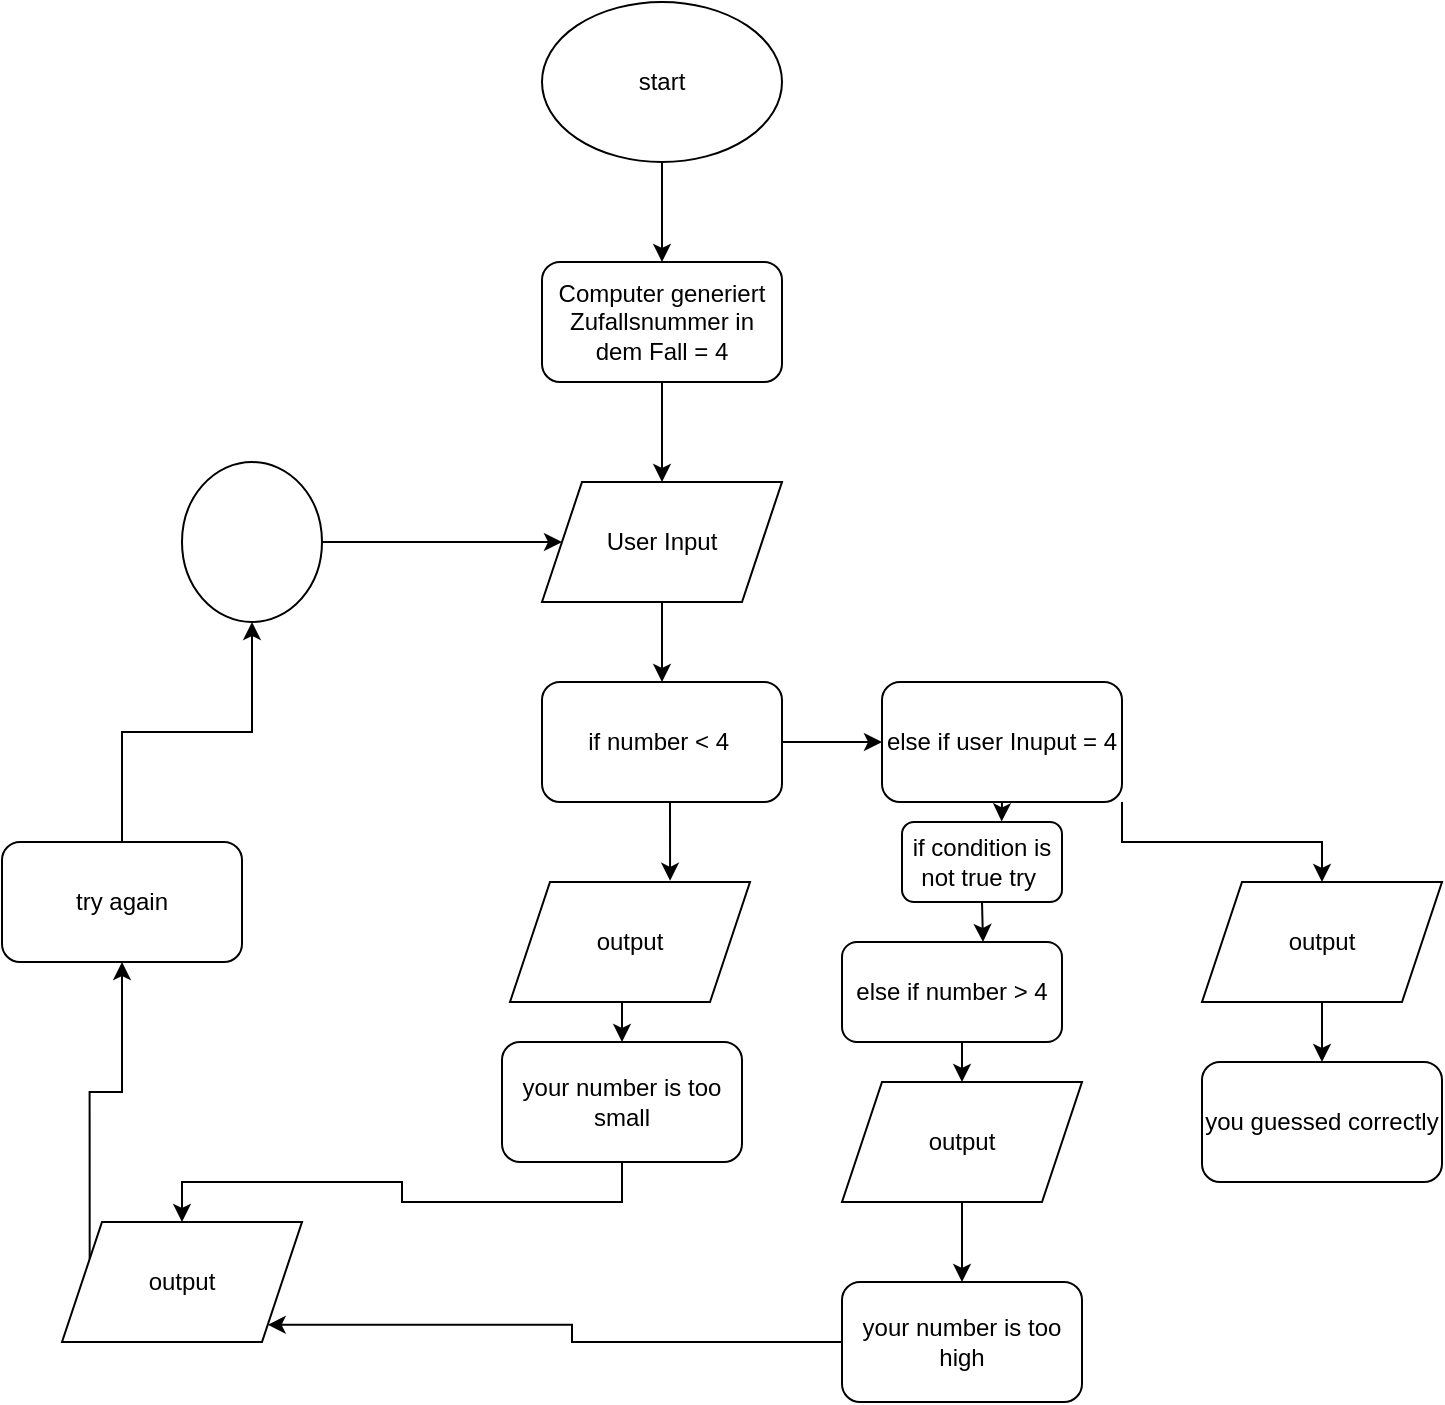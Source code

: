 <mxfile version="21.8.2" type="github">
  <diagram name="Seite-1" id="1ZRnNQiE_IGoFQIbgbd3">
    <mxGraphModel dx="1000" dy="1708" grid="1" gridSize="10" guides="1" tooltips="1" connect="1" arrows="1" fold="1" page="1" pageScale="1" pageWidth="827" pageHeight="1169" math="0" shadow="0">
      <root>
        <mxCell id="0" />
        <mxCell id="1" parent="0" />
        <mxCell id="PBfECNtXFe4ZCMvhLGyD-4" style="edgeStyle=orthogonalEdgeStyle;rounded=0;orthogonalLoop=1;jettySize=auto;html=1;entryX=0.5;entryY=0;entryDx=0;entryDy=0;" edge="1" parent="1" source="PBfECNtXFe4ZCMvhLGyD-1" target="PBfECNtXFe4ZCMvhLGyD-3">
          <mxGeometry relative="1" as="geometry" />
        </mxCell>
        <mxCell id="PBfECNtXFe4ZCMvhLGyD-1" value="start" style="ellipse;whiteSpace=wrap;html=1;" vertex="1" parent="1">
          <mxGeometry x="310" y="-760" width="120" height="80" as="geometry" />
        </mxCell>
        <mxCell id="PBfECNtXFe4ZCMvhLGyD-9" style="edgeStyle=orthogonalEdgeStyle;rounded=0;orthogonalLoop=1;jettySize=auto;html=1;exitX=0.5;exitY=1;exitDx=0;exitDy=0;" edge="1" parent="1" source="PBfECNtXFe4ZCMvhLGyD-2" target="PBfECNtXFe4ZCMvhLGyD-7">
          <mxGeometry relative="1" as="geometry" />
        </mxCell>
        <mxCell id="PBfECNtXFe4ZCMvhLGyD-2" value="User Input" style="shape=parallelogram;perimeter=parallelogramPerimeter;whiteSpace=wrap;html=1;fixedSize=1;" vertex="1" parent="1">
          <mxGeometry x="310" y="-520" width="120" height="60" as="geometry" />
        </mxCell>
        <mxCell id="PBfECNtXFe4ZCMvhLGyD-5" style="edgeStyle=orthogonalEdgeStyle;rounded=0;orthogonalLoop=1;jettySize=auto;html=1;exitX=0.5;exitY=1;exitDx=0;exitDy=0;entryX=0.5;entryY=0;entryDx=0;entryDy=0;" edge="1" parent="1" source="PBfECNtXFe4ZCMvhLGyD-3" target="PBfECNtXFe4ZCMvhLGyD-2">
          <mxGeometry relative="1" as="geometry" />
        </mxCell>
        <mxCell id="PBfECNtXFe4ZCMvhLGyD-3" value="Computer generiert Zufallsnummer in dem Fall = 4" style="rounded=1;whiteSpace=wrap;html=1;" vertex="1" parent="1">
          <mxGeometry x="310" y="-630" width="120" height="60" as="geometry" />
        </mxCell>
        <mxCell id="PBfECNtXFe4ZCMvhLGyD-11" style="edgeStyle=orthogonalEdgeStyle;rounded=0;orthogonalLoop=1;jettySize=auto;html=1;exitX=0.5;exitY=1;exitDx=0;exitDy=0;entryX=0.5;entryY=0;entryDx=0;entryDy=0;" edge="1" parent="1" source="PBfECNtXFe4ZCMvhLGyD-6" target="PBfECNtXFe4ZCMvhLGyD-8">
          <mxGeometry relative="1" as="geometry" />
        </mxCell>
        <mxCell id="PBfECNtXFe4ZCMvhLGyD-6" value="output" style="shape=parallelogram;perimeter=parallelogramPerimeter;whiteSpace=wrap;html=1;fixedSize=1;" vertex="1" parent="1">
          <mxGeometry x="294" y="-320" width="120" height="60" as="geometry" />
        </mxCell>
        <mxCell id="PBfECNtXFe4ZCMvhLGyD-13" style="edgeStyle=orthogonalEdgeStyle;rounded=0;orthogonalLoop=1;jettySize=auto;html=1;exitX=1;exitY=0.5;exitDx=0;exitDy=0;entryX=0;entryY=0.5;entryDx=0;entryDy=0;" edge="1" parent="1" source="PBfECNtXFe4ZCMvhLGyD-7">
          <mxGeometry relative="1" as="geometry">
            <mxPoint x="480" y="-390" as="targetPoint" />
          </mxGeometry>
        </mxCell>
        <mxCell id="PBfECNtXFe4ZCMvhLGyD-7" value="if number &amp;lt; 4&amp;nbsp;" style="rounded=1;whiteSpace=wrap;html=1;" vertex="1" parent="1">
          <mxGeometry x="310" y="-420" width="120" height="60" as="geometry" />
        </mxCell>
        <mxCell id="PBfECNtXFe4ZCMvhLGyD-31" style="edgeStyle=orthogonalEdgeStyle;rounded=0;orthogonalLoop=1;jettySize=auto;html=1;exitX=0.5;exitY=1;exitDx=0;exitDy=0;" edge="1" parent="1" source="PBfECNtXFe4ZCMvhLGyD-8" target="PBfECNtXFe4ZCMvhLGyD-29">
          <mxGeometry relative="1" as="geometry" />
        </mxCell>
        <mxCell id="PBfECNtXFe4ZCMvhLGyD-8" value="your number is too small" style="rounded=1;whiteSpace=wrap;html=1;" vertex="1" parent="1">
          <mxGeometry x="290" y="-240" width="120" height="60" as="geometry" />
        </mxCell>
        <mxCell id="PBfECNtXFe4ZCMvhLGyD-10" style="edgeStyle=orthogonalEdgeStyle;rounded=0;orthogonalLoop=1;jettySize=auto;html=1;exitX=0.5;exitY=1;exitDx=0;exitDy=0;entryX=0.667;entryY=-0.01;entryDx=0;entryDy=0;entryPerimeter=0;" edge="1" parent="1" source="PBfECNtXFe4ZCMvhLGyD-7" target="PBfECNtXFe4ZCMvhLGyD-6">
          <mxGeometry relative="1" as="geometry" />
        </mxCell>
        <mxCell id="PBfECNtXFe4ZCMvhLGyD-16" style="edgeStyle=orthogonalEdgeStyle;rounded=0;orthogonalLoop=1;jettySize=auto;html=1;exitX=1;exitY=1;exitDx=0;exitDy=0;entryX=0.5;entryY=0;entryDx=0;entryDy=0;" edge="1" parent="1" source="PBfECNtXFe4ZCMvhLGyD-14" target="PBfECNtXFe4ZCMvhLGyD-15">
          <mxGeometry relative="1" as="geometry" />
        </mxCell>
        <mxCell id="PBfECNtXFe4ZCMvhLGyD-14" value="else if user Inuput = 4" style="rounded=1;whiteSpace=wrap;html=1;" vertex="1" parent="1">
          <mxGeometry x="480" y="-420" width="120" height="60" as="geometry" />
        </mxCell>
        <mxCell id="PBfECNtXFe4ZCMvhLGyD-19" style="edgeStyle=orthogonalEdgeStyle;rounded=0;orthogonalLoop=1;jettySize=auto;html=1;exitX=0.5;exitY=1;exitDx=0;exitDy=0;entryX=0.5;entryY=0;entryDx=0;entryDy=0;" edge="1" parent="1" source="PBfECNtXFe4ZCMvhLGyD-15" target="PBfECNtXFe4ZCMvhLGyD-17">
          <mxGeometry relative="1" as="geometry" />
        </mxCell>
        <mxCell id="PBfECNtXFe4ZCMvhLGyD-15" value="output" style="shape=parallelogram;perimeter=parallelogramPerimeter;whiteSpace=wrap;html=1;fixedSize=1;" vertex="1" parent="1">
          <mxGeometry x="640" y="-320" width="120" height="60" as="geometry" />
        </mxCell>
        <mxCell id="PBfECNtXFe4ZCMvhLGyD-17" value="you guessed correctly" style="rounded=1;whiteSpace=wrap;html=1;" vertex="1" parent="1">
          <mxGeometry x="640" y="-230" width="120" height="60" as="geometry" />
        </mxCell>
        <mxCell id="PBfECNtXFe4ZCMvhLGyD-24" style="edgeStyle=orthogonalEdgeStyle;rounded=0;orthogonalLoop=1;jettySize=auto;html=1;exitX=0.5;exitY=1;exitDx=0;exitDy=0;entryX=0.5;entryY=0;entryDx=0;entryDy=0;" edge="1" parent="1" source="PBfECNtXFe4ZCMvhLGyD-20" target="PBfECNtXFe4ZCMvhLGyD-22">
          <mxGeometry relative="1" as="geometry" />
        </mxCell>
        <mxCell id="PBfECNtXFe4ZCMvhLGyD-20" value="else if number &amp;gt; 4" style="rounded=1;whiteSpace=wrap;html=1;" vertex="1" parent="1">
          <mxGeometry x="460" y="-290" width="110" height="50" as="geometry" />
        </mxCell>
        <mxCell id="PBfECNtXFe4ZCMvhLGyD-27" style="edgeStyle=orthogonalEdgeStyle;rounded=0;orthogonalLoop=1;jettySize=auto;html=1;exitX=0.5;exitY=1;exitDx=0;exitDy=0;entryX=0.5;entryY=0;entryDx=0;entryDy=0;" edge="1" parent="1" source="PBfECNtXFe4ZCMvhLGyD-22" target="PBfECNtXFe4ZCMvhLGyD-25">
          <mxGeometry relative="1" as="geometry" />
        </mxCell>
        <mxCell id="PBfECNtXFe4ZCMvhLGyD-22" value="output" style="shape=parallelogram;perimeter=parallelogramPerimeter;whiteSpace=wrap;html=1;fixedSize=1;" vertex="1" parent="1">
          <mxGeometry x="460" y="-220" width="120" height="60" as="geometry" />
        </mxCell>
        <mxCell id="PBfECNtXFe4ZCMvhLGyD-30" style="edgeStyle=orthogonalEdgeStyle;rounded=0;orthogonalLoop=1;jettySize=auto;html=1;exitX=0;exitY=0.5;exitDx=0;exitDy=0;entryX=1;entryY=1;entryDx=0;entryDy=0;" edge="1" parent="1" source="PBfECNtXFe4ZCMvhLGyD-25" target="PBfECNtXFe4ZCMvhLGyD-29">
          <mxGeometry relative="1" as="geometry" />
        </mxCell>
        <mxCell id="PBfECNtXFe4ZCMvhLGyD-25" value="your number is too high" style="rounded=1;whiteSpace=wrap;html=1;" vertex="1" parent="1">
          <mxGeometry x="460" y="-120" width="120" height="60" as="geometry" />
        </mxCell>
        <mxCell id="PBfECNtXFe4ZCMvhLGyD-33" style="edgeStyle=orthogonalEdgeStyle;rounded=0;orthogonalLoop=1;jettySize=auto;html=1;" edge="1" parent="1" source="PBfECNtXFe4ZCMvhLGyD-28" target="PBfECNtXFe4ZCMvhLGyD-34">
          <mxGeometry relative="1" as="geometry">
            <mxPoint x="190" y="-490" as="targetPoint" />
          </mxGeometry>
        </mxCell>
        <mxCell id="PBfECNtXFe4ZCMvhLGyD-28" value="try again" style="rounded=1;whiteSpace=wrap;html=1;" vertex="1" parent="1">
          <mxGeometry x="40" y="-340" width="120" height="60" as="geometry" />
        </mxCell>
        <mxCell id="PBfECNtXFe4ZCMvhLGyD-32" style="edgeStyle=orthogonalEdgeStyle;rounded=0;orthogonalLoop=1;jettySize=auto;html=1;exitX=0;exitY=0.25;exitDx=0;exitDy=0;" edge="1" parent="1" source="PBfECNtXFe4ZCMvhLGyD-29" target="PBfECNtXFe4ZCMvhLGyD-28">
          <mxGeometry relative="1" as="geometry" />
        </mxCell>
        <mxCell id="PBfECNtXFe4ZCMvhLGyD-29" value="output" style="shape=parallelogram;perimeter=parallelogramPerimeter;whiteSpace=wrap;html=1;fixedSize=1;" vertex="1" parent="1">
          <mxGeometry x="70" y="-150" width="120" height="60" as="geometry" />
        </mxCell>
        <mxCell id="PBfECNtXFe4ZCMvhLGyD-35" value="" style="edgeStyle=orthogonalEdgeStyle;rounded=0;orthogonalLoop=1;jettySize=auto;html=1;" edge="1" parent="1" source="PBfECNtXFe4ZCMvhLGyD-34" target="PBfECNtXFe4ZCMvhLGyD-2">
          <mxGeometry relative="1" as="geometry" />
        </mxCell>
        <mxCell id="PBfECNtXFe4ZCMvhLGyD-34" value="" style="ellipse;whiteSpace=wrap;html=1;" vertex="1" parent="1">
          <mxGeometry x="130" y="-530" width="70" height="80" as="geometry" />
        </mxCell>
        <mxCell id="PBfECNtXFe4ZCMvhLGyD-36" value="if condition is not true try&amp;nbsp;" style="rounded=1;whiteSpace=wrap;html=1;" vertex="1" parent="1">
          <mxGeometry x="490" y="-350" width="80" height="40" as="geometry" />
        </mxCell>
        <mxCell id="PBfECNtXFe4ZCMvhLGyD-37" style="edgeStyle=orthogonalEdgeStyle;rounded=0;orthogonalLoop=1;jettySize=auto;html=1;exitX=0.5;exitY=1;exitDx=0;exitDy=0;entryX=0.623;entryY=-0.007;entryDx=0;entryDy=0;entryPerimeter=0;" edge="1" parent="1" source="PBfECNtXFe4ZCMvhLGyD-14" target="PBfECNtXFe4ZCMvhLGyD-36">
          <mxGeometry relative="1" as="geometry" />
        </mxCell>
        <mxCell id="PBfECNtXFe4ZCMvhLGyD-38" style="edgeStyle=orthogonalEdgeStyle;rounded=0;orthogonalLoop=1;jettySize=auto;html=1;exitX=0.5;exitY=1;exitDx=0;exitDy=0;entryX=0.641;entryY=0;entryDx=0;entryDy=0;entryPerimeter=0;" edge="1" parent="1" source="PBfECNtXFe4ZCMvhLGyD-36" target="PBfECNtXFe4ZCMvhLGyD-20">
          <mxGeometry relative="1" as="geometry" />
        </mxCell>
      </root>
    </mxGraphModel>
  </diagram>
</mxfile>

